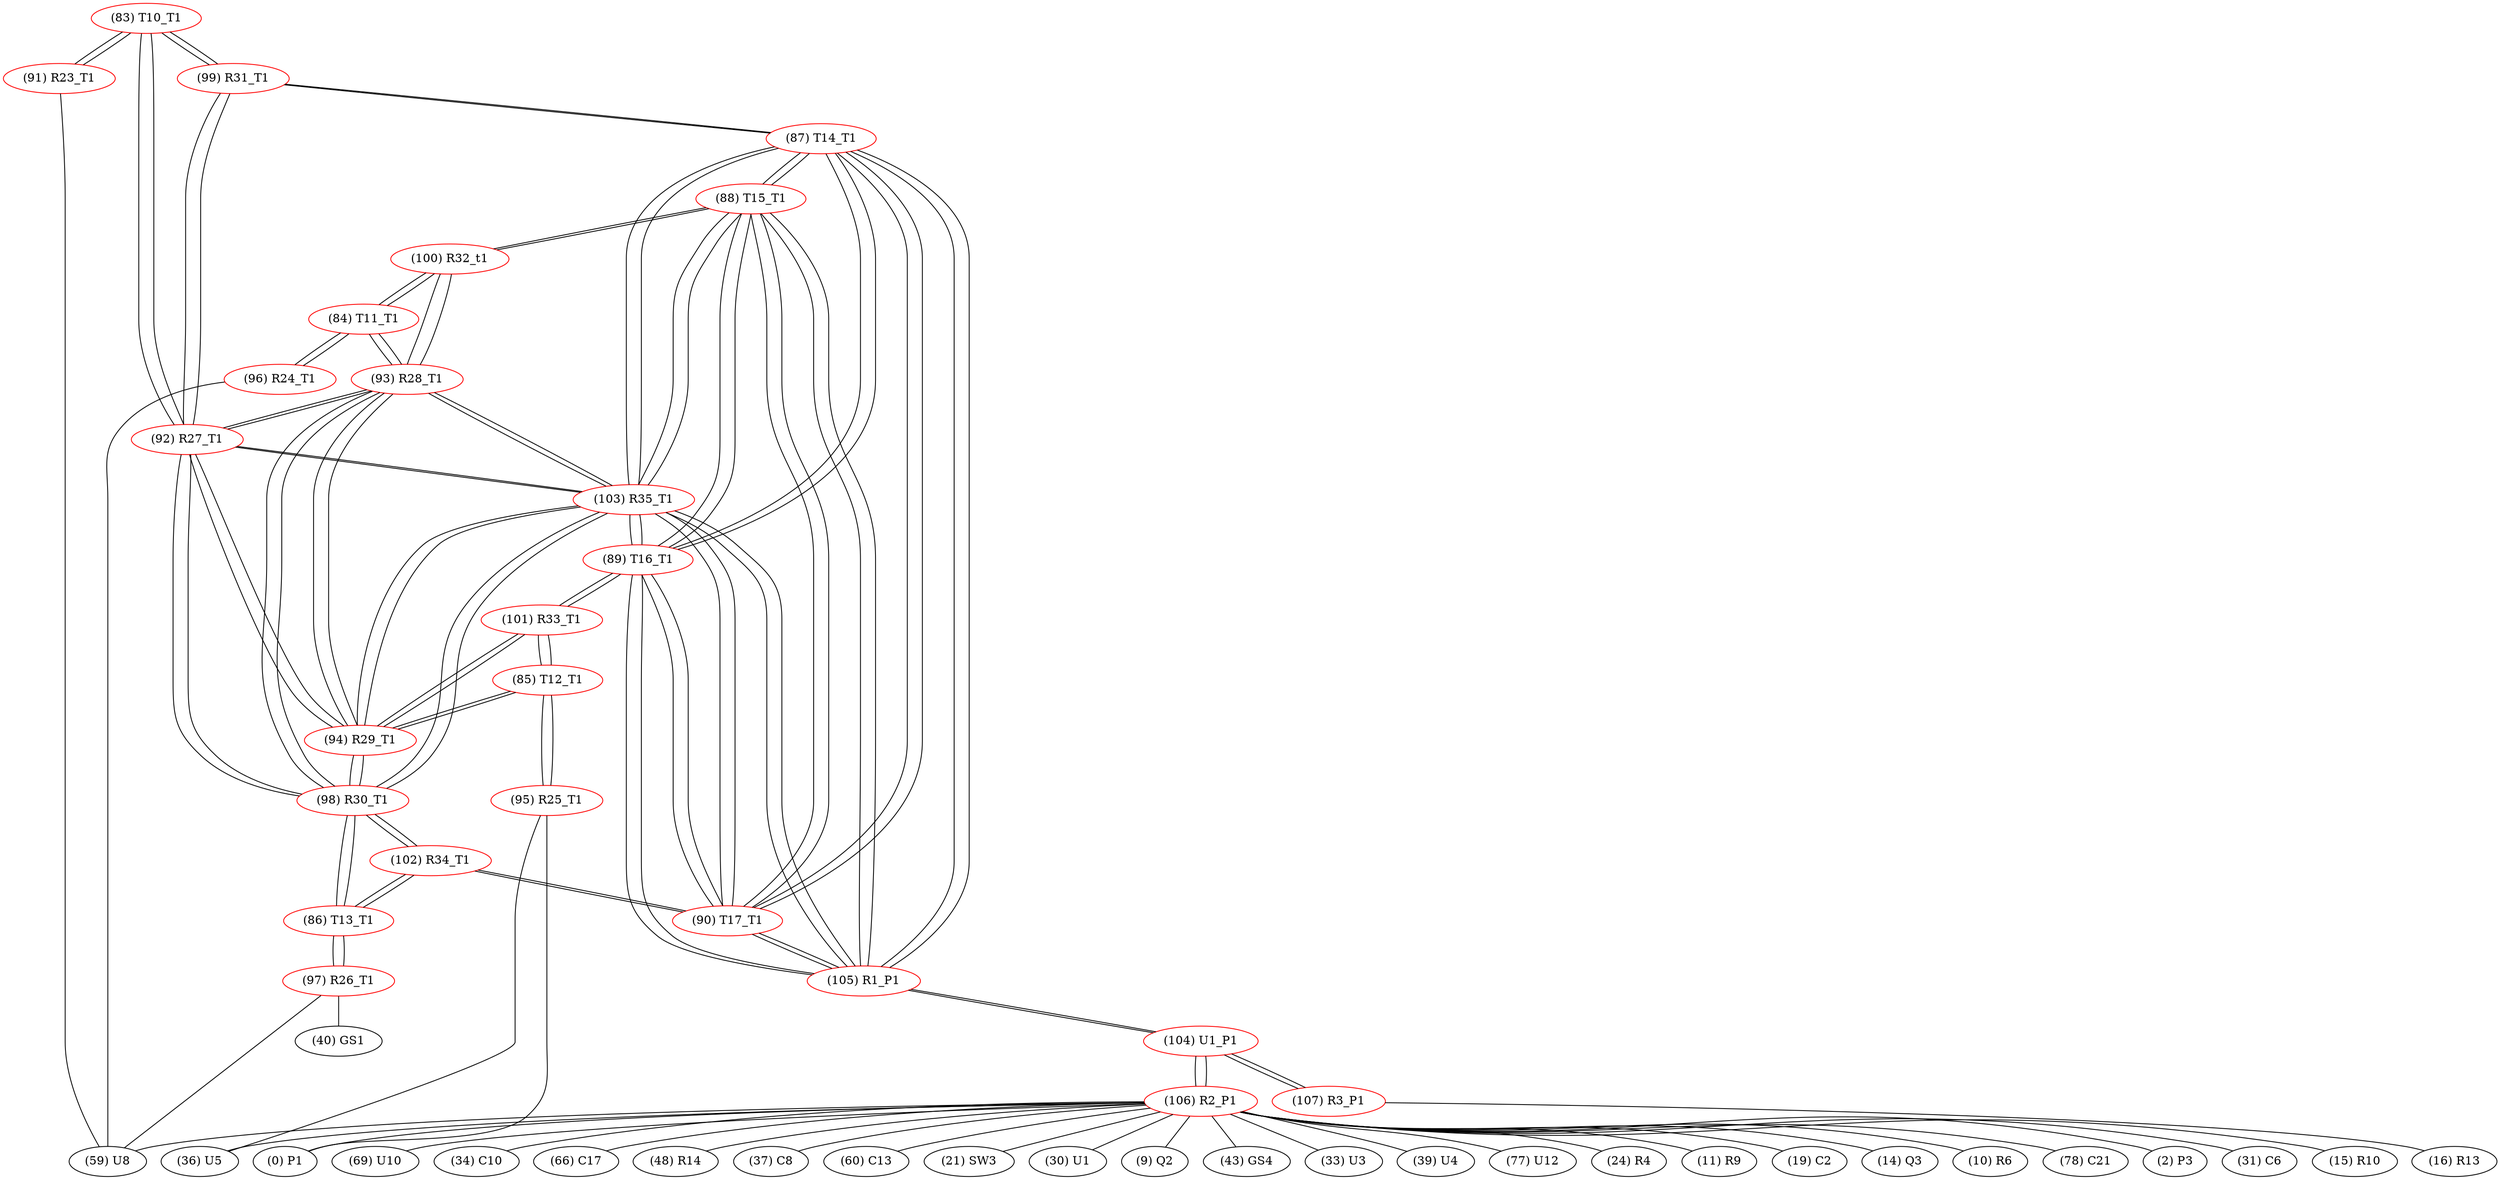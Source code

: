 graph {
	83 [label="(83) T10_T1" color=red]
	91 [label="(91) R23_T1"]
	99 [label="(99) R31_T1"]
	92 [label="(92) R27_T1"]
	84 [label="(84) T11_T1" color=red]
	96 [label="(96) R24_T1"]
	93 [label="(93) R28_T1"]
	100 [label="(100) R32_t1"]
	85 [label="(85) T12_T1" color=red]
	101 [label="(101) R33_T1"]
	94 [label="(94) R29_T1"]
	95 [label="(95) R25_T1"]
	86 [label="(86) T13_T1" color=red]
	98 [label="(98) R30_T1"]
	102 [label="(102) R34_T1"]
	97 [label="(97) R26_T1"]
	87 [label="(87) T14_T1" color=red]
	99 [label="(99) R31_T1"]
	105 [label="(105) R1_P1"]
	90 [label="(90) T17_T1"]
	103 [label="(103) R35_T1"]
	89 [label="(89) T16_T1"]
	88 [label="(88) T15_T1"]
	88 [label="(88) T15_T1" color=red]
	100 [label="(100) R32_t1"]
	105 [label="(105) R1_P1"]
	90 [label="(90) T17_T1"]
	103 [label="(103) R35_T1"]
	89 [label="(89) T16_T1"]
	87 [label="(87) T14_T1"]
	89 [label="(89) T16_T1" color=red]
	101 [label="(101) R33_T1"]
	105 [label="(105) R1_P1"]
	90 [label="(90) T17_T1"]
	103 [label="(103) R35_T1"]
	88 [label="(88) T15_T1"]
	87 [label="(87) T14_T1"]
	90 [label="(90) T17_T1" color=red]
	102 [label="(102) R34_T1"]
	105 [label="(105) R1_P1"]
	103 [label="(103) R35_T1"]
	89 [label="(89) T16_T1"]
	88 [label="(88) T15_T1"]
	87 [label="(87) T14_T1"]
	91 [label="(91) R23_T1" color=red]
	59 [label="(59) U8"]
	83 [label="(83) T10_T1"]
	92 [label="(92) R27_T1" color=red]
	98 [label="(98) R30_T1"]
	103 [label="(103) R35_T1"]
	94 [label="(94) R29_T1"]
	93 [label="(93) R28_T1"]
	83 [label="(83) T10_T1"]
	99 [label="(99) R31_T1"]
	93 [label="(93) R28_T1" color=red]
	98 [label="(98) R30_T1"]
	103 [label="(103) R35_T1"]
	94 [label="(94) R29_T1"]
	92 [label="(92) R27_T1"]
	84 [label="(84) T11_T1"]
	100 [label="(100) R32_t1"]
	94 [label="(94) R29_T1" color=red]
	98 [label="(98) R30_T1"]
	103 [label="(103) R35_T1"]
	93 [label="(93) R28_T1"]
	92 [label="(92) R27_T1"]
	101 [label="(101) R33_T1"]
	85 [label="(85) T12_T1"]
	95 [label="(95) R25_T1" color=red]
	36 [label="(36) U5"]
	0 [label="(0) P1"]
	85 [label="(85) T12_T1"]
	96 [label="(96) R24_T1" color=red]
	59 [label="(59) U8"]
	84 [label="(84) T11_T1"]
	97 [label="(97) R26_T1" color=red]
	59 [label="(59) U8"]
	40 [label="(40) GS1"]
	86 [label="(86) T13_T1"]
	98 [label="(98) R30_T1" color=red]
	103 [label="(103) R35_T1"]
	94 [label="(94) R29_T1"]
	93 [label="(93) R28_T1"]
	92 [label="(92) R27_T1"]
	102 [label="(102) R34_T1"]
	86 [label="(86) T13_T1"]
	99 [label="(99) R31_T1" color=red]
	83 [label="(83) T10_T1"]
	92 [label="(92) R27_T1"]
	87 [label="(87) T14_T1"]
	100 [label="(100) R32_t1" color=red]
	88 [label="(88) T15_T1"]
	84 [label="(84) T11_T1"]
	93 [label="(93) R28_T1"]
	101 [label="(101) R33_T1" color=red]
	89 [label="(89) T16_T1"]
	94 [label="(94) R29_T1"]
	85 [label="(85) T12_T1"]
	102 [label="(102) R34_T1" color=red]
	90 [label="(90) T17_T1"]
	98 [label="(98) R30_T1"]
	86 [label="(86) T13_T1"]
	103 [label="(103) R35_T1" color=red]
	98 [label="(98) R30_T1"]
	94 [label="(94) R29_T1"]
	93 [label="(93) R28_T1"]
	92 [label="(92) R27_T1"]
	105 [label="(105) R1_P1"]
	90 [label="(90) T17_T1"]
	89 [label="(89) T16_T1"]
	88 [label="(88) T15_T1"]
	87 [label="(87) T14_T1"]
	104 [label="(104) U1_P1" color=red]
	107 [label="(107) R3_P1"]
	106 [label="(106) R2_P1"]
	105 [label="(105) R1_P1"]
	105 [label="(105) R1_P1" color=red]
	90 [label="(90) T17_T1"]
	103 [label="(103) R35_T1"]
	89 [label="(89) T16_T1"]
	88 [label="(88) T15_T1"]
	87 [label="(87) T14_T1"]
	104 [label="(104) U1_P1"]
	106 [label="(106) R2_P1" color=red]
	2 [label="(2) P3"]
	31 [label="(31) C6"]
	15 [label="(15) R10"]
	69 [label="(69) U10"]
	34 [label="(34) C10"]
	66 [label="(66) C17"]
	48 [label="(48) R14"]
	37 [label="(37) C8"]
	60 [label="(60) C13"]
	21 [label="(21) SW3"]
	30 [label="(30) U1"]
	9 [label="(9) Q2"]
	0 [label="(0) P1"]
	43 [label="(43) GS4"]
	33 [label="(33) U3"]
	39 [label="(39) U4"]
	77 [label="(77) U12"]
	24 [label="(24) R4"]
	11 [label="(11) R9"]
	19 [label="(19) C2"]
	14 [label="(14) Q3"]
	59 [label="(59) U8"]
	10 [label="(10) R6"]
	36 [label="(36) U5"]
	78 [label="(78) C21"]
	104 [label="(104) U1_P1"]
	107 [label="(107) R3_P1" color=red]
	16 [label="(16) R13"]
	104 [label="(104) U1_P1"]
	83 -- 91
	83 -- 99
	83 -- 92
	84 -- 96
	84 -- 93
	84 -- 100
	85 -- 101
	85 -- 94
	85 -- 95
	86 -- 98
	86 -- 102
	86 -- 97
	87 -- 99
	87 -- 105
	87 -- 90
	87 -- 103
	87 -- 89
	87 -- 88
	88 -- 100
	88 -- 105
	88 -- 90
	88 -- 103
	88 -- 89
	88 -- 87
	89 -- 101
	89 -- 105
	89 -- 90
	89 -- 103
	89 -- 88
	89 -- 87
	90 -- 102
	90 -- 105
	90 -- 103
	90 -- 89
	90 -- 88
	90 -- 87
	91 -- 59
	91 -- 83
	92 -- 98
	92 -- 103
	92 -- 94
	92 -- 93
	92 -- 83
	92 -- 99
	93 -- 98
	93 -- 103
	93 -- 94
	93 -- 92
	93 -- 84
	93 -- 100
	94 -- 98
	94 -- 103
	94 -- 93
	94 -- 92
	94 -- 101
	94 -- 85
	95 -- 36
	95 -- 0
	95 -- 85
	96 -- 59
	96 -- 84
	97 -- 59
	97 -- 40
	97 -- 86
	98 -- 103
	98 -- 94
	98 -- 93
	98 -- 92
	98 -- 102
	98 -- 86
	99 -- 83
	99 -- 92
	99 -- 87
	100 -- 88
	100 -- 84
	100 -- 93
	101 -- 89
	101 -- 94
	101 -- 85
	102 -- 90
	102 -- 98
	102 -- 86
	103 -- 98
	103 -- 94
	103 -- 93
	103 -- 92
	103 -- 105
	103 -- 90
	103 -- 89
	103 -- 88
	103 -- 87
	104 -- 107
	104 -- 106
	104 -- 105
	105 -- 90
	105 -- 103
	105 -- 89
	105 -- 88
	105 -- 87
	105 -- 104
	106 -- 2
	106 -- 31
	106 -- 15
	106 -- 69
	106 -- 34
	106 -- 66
	106 -- 48
	106 -- 37
	106 -- 60
	106 -- 21
	106 -- 30
	106 -- 9
	106 -- 0
	106 -- 43
	106 -- 33
	106 -- 39
	106 -- 77
	106 -- 24
	106 -- 11
	106 -- 19
	106 -- 14
	106 -- 59
	106 -- 10
	106 -- 36
	106 -- 78
	106 -- 104
	107 -- 16
	107 -- 104
}